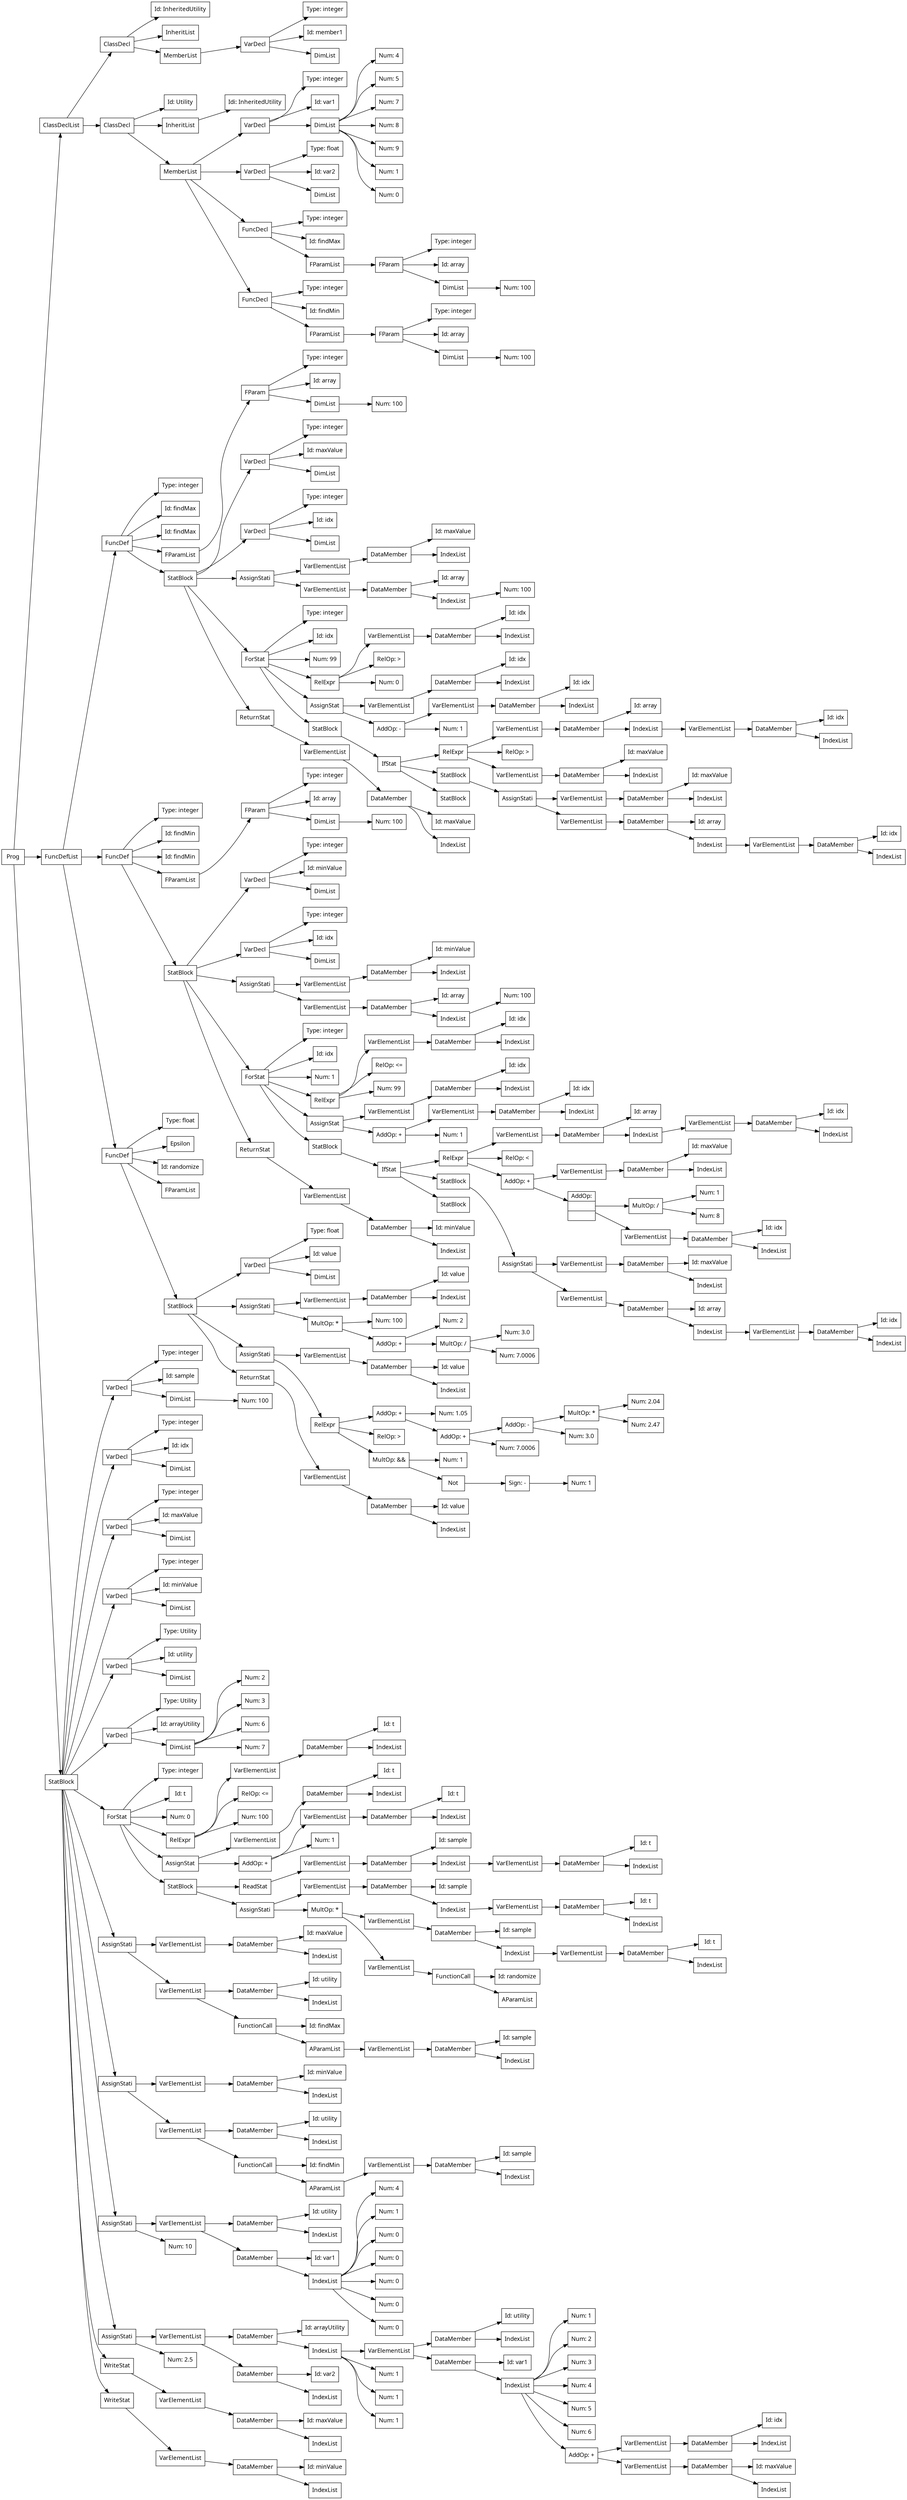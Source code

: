 digraph AST {
	node [shape=record];
node [fontname=Sans];charset="UTF-8" splines=true splines=spline rankdir =LR
	node [label="Prog"] 455;
	node [label="ClassDeclList"] 46;
	node [label="ClassDecl"] 7;
	node [label="Id: InheritedUtility"] 0;
	node [label="InheritList"] 1;
	node [label="MemberList"] 6;
	node [label="VarDecl"] 5;
	node [label="Type: integer"] 2;
	node [label="Id: member1"] 3;
	node [label="DimList"] 4;
	node [label="ClassDecl"] 45;
	node [label="Id: Utility"] 8;
	node [label="InheritList"] 10;
	node [label="Idi: InheritedUtility"] 9;
	node [label="MemberList"] 44;
	node [label="VarDecl"] 21;
	node [label="Type: integer"] 11;
	node [label="Id: var1"] 12;
	node [label="DimList"] 20;
	node [label="Num: 4"] 13;
	node [label="Num: 5"] 14;
	node [label="Num: 7"] 15;
	node [label="Num: 8"] 16;
	node [label="Num: 9"] 17;
	node [label="Num: 1"] 18;
	node [label="Num: 0"] 19;
	node [label="VarDecl"] 25;
	node [label="Type: float"] 22;
	node [label="Id: var2"] 23;
	node [label="DimList"] 24;
	node [label="FuncDecl"] 34;
	node [label="Type: integer"] 26;
	node [label="Id: findMax"] 27;
	node [label="FParamList"] 33;
	node [label="FParam"] 32;
	node [label="Type: integer"] 28;
	node [label="Id: array"] 29;
	node [label="DimList"] 31;
	node [label="Num: 100"] 30;
	node [label="FuncDecl"] 43;
	node [label="Type: integer"] 35;
	node [label="Id: findMin"] 36;
	node [label="FParamList"] 42;
	node [label="FParam"] 41;
	node [label="Type: integer"] 37;
	node [label="Id: array"] 38;
	node [label="DimList"] 40;
	node [label="Num: 100"] 39;
	node [label="FuncDefList"] 278;
	node [label="FuncDef"] 133;
	node [label="Type: integer"] 47;
	node [label="Id: findMax"] 48;
	node [label="Id: findMax"] 49;
	node [label="FParamList"] 55;
	node [label="FParam"] 54;
	node [label="Type: integer"] 50;
	node [label="Id: array"] 51;
	node [label="DimList"] 53;
	node [label="Num: 100"] 52;
	node [label="StatBlock"] 132;
	node [label="VarDecl"] 59;
	node [label="Type: integer"] 56;
	node [label="Id: maxValue"] 57;
	node [label="DimList"] 58;
	node [label="VarDecl"] 63;
	node [label="Type: integer"] 60;
	node [label="Id: idx"] 61;
	node [label="DimList"] 62;
	node [label="AssignStati"] 73;
	node [label="VarElementList"] 67;
	node [label="DataMember"] 66;
	node [label="Id: maxValue"] 64;
	node [label="IndexList"] 65;
	node [label="VarElementList"] 72;
	node [label="DataMember"] 71;
	node [label="Id: array"] 68;
	node [label="IndexList"] 70;
	node [label="Num: 100"] 69;
	node [label="ForStat"] 126;
	node [label="Type: integer"] 74;
	node [label="Id: idx"] 75;
	node [label="Num: 99"] 76;
	node [label="RelExpr"] 83;
	node [label="VarElementList"] 80;
	node [label="DataMember"] 79;
	node [label="Id: idx"] 77;
	node [label="IndexList"] 78;
	node [label="RelOp: \>"] 81;
	node [label="Num: 0"] 82;
	node [label="AssignStat"] 94;
	node [label="VarElementList"] 87;
	node [label="DataMember"] 86;
	node [label="Id: idx"] 84;
	node [label="IndexList"] 85;
	node [label="AddOp: -"] 93;
	node [label="VarElementList"] 91;
	node [label="DataMember"] 90;
	node [label="Id: idx"] 88;
	node [label="IndexList"] 89;
	node [label="Num: 1"] 92;
	node [label="StatBlock"] 125;
	node [label="IfStat"] 124;
	node [label="RelExpr"] 108;
	node [label="VarElementList"] 102;
	node [label="DataMember"] 101;
	node [label="Id: array"] 95;
	node [label="IndexList"] 100;
	node [label="VarElementList"] 99;
	node [label="DataMember"] 98;
	node [label="Id: idx"] 96;
	node [label="IndexList"] 97;
	node [label="RelOp: \>"] 103;
	node [label="VarElementList"] 107;
	node [label="DataMember"] 106;
	node [label="Id: maxValue"] 104;
	node [label="IndexList"] 105;
	node [label="StatBlock"] 122;
	node [label="AssignStati"] 121;
	node [label="VarElementList"] 112;
	node [label="DataMember"] 111;
	node [label="Id: maxValue"] 109;
	node [label="IndexList"] 110;
	node [label="VarElementList"] 120;
	node [label="DataMember"] 119;
	node [label="Id: array"] 113;
	node [label="IndexList"] 118;
	node [label="VarElementList"] 117;
	node [label="DataMember"] 116;
	node [label="Id: idx"] 114;
	node [label="IndexList"] 115;
	node [label="StatBlock"] 123;
	node [label="ReturnStat"] 131;
	node [label="VarElementList"] 130;
	node [label="DataMember"] 129;
	node [label="Id: maxValue"] 127;
	node [label="IndexList"] 128;
	node [label="FuncDef"] 229;
	node [label="Type: integer"] 134;
	node [label="Id: findMin"] 135;
	node [label="Id: findMin"] 136;
	node [label="FParamList"] 142;
	node [label="FParam"] 141;
	node [label="Type: integer"] 137;
	node [label="Id: array"] 138;
	node [label="DimList"] 140;
	node [label="Num: 100"] 139;
	node [label="StatBlock"] 228;
	node [label="VarDecl"] 146;
	node [label="Type: integer"] 143;
	node [label="Id: minValue"] 144;
	node [label="DimList"] 145;
	node [label="VarDecl"] 150;
	node [label="Type: integer"] 147;
	node [label="Id: idx"] 148;
	node [label="DimList"] 149;
	node [label="AssignStati"] 160;
	node [label="VarElementList"] 154;
	node [label="DataMember"] 153;
	node [label="Id: minValue"] 151;
	node [label="IndexList"] 152;
	node [label="VarElementList"] 159;
	node [label="DataMember"] 158;
	node [label="Id: array"] 155;
	node [label="IndexList"] 157;
	node [label="Num: 100"] 156;
	node [label="ForStat"] 222;
	node [label="Type: integer"] 161;
	node [label="Id: idx"] 162;
	node [label="Num: 1"] 163;
	node [label="RelExpr"] 170;
	node [label="VarElementList"] 167;
	node [label="DataMember"] 166;
	node [label="Id: idx"] 164;
	node [label="IndexList"] 165;
	node [label="RelOp: \<="] 168;
	node [label="Num: 99"] 169;
	node [label="AssignStat"] 181;
	node [label="VarElementList"] 174;
	node [label="DataMember"] 173;
	node [label="Id: idx"] 171;
	node [label="IndexList"] 172;
	node [label="AddOp: +"] 180;
	node [label="VarElementList"] 178;
	node [label="DataMember"] 177;
	node [label="Id: idx"] 175;
	node [label="IndexList"] 176;
	node [label="Num: 1"] 179;
	node [label="StatBlock"] 221;
	node [label="IfStat"] 220;
	node [label="RelExpr"] 204;
	node [label="VarElementList"] 189;
	node [label="DataMember"] 188;
	node [label="Id: array"] 182;
	node [label="IndexList"] 187;
	node [label="VarElementList"] 186;
	node [label="DataMember"] 185;
	node [label="Id: idx"] 183;
	node [label="IndexList"] 184;
	node [label="RelOp: \<"] 190;
	node [label="AddOp: +"] 203;
	node [label="VarElementList"] 194;
	node [label="DataMember"] 193;
	node [label="Id: maxValue"] 191;
	node [label="IndexList"] 192;
	node [label="AddOp: ||"] 202;
	node [label="MultOp: /"] 197;
	node [label="Num: 1"] 195;
	node [label="Num: 8"] 196;
	node [label="VarElementList"] 201;
	node [label="DataMember"] 200;
	node [label="Id: idx"] 198;
	node [label="IndexList"] 199;
	node [label="StatBlock"] 218;
	node [label="AssignStati"] 217;
	node [label="VarElementList"] 208;
	node [label="DataMember"] 207;
	node [label="Id: maxValue"] 205;
	node [label="IndexList"] 206;
	node [label="VarElementList"] 216;
	node [label="DataMember"] 215;
	node [label="Id: array"] 209;
	node [label="IndexList"] 214;
	node [label="VarElementList"] 213;
	node [label="DataMember"] 212;
	node [label="Id: idx"] 210;
	node [label="IndexList"] 211;
	node [label="StatBlock"] 219;
	node [label="ReturnStat"] 227;
	node [label="VarElementList"] 226;
	node [label="DataMember"] 225;
	node [label="Id: minValue"] 223;
	node [label="IndexList"] 224;
	node [label="FuncDef"] 277;
	node [label="Type: float"] 230;
	node [label="Epsilon"] 231;
	node [label="Id: randomize"] 232;
	node [label="FParamList"] 233;
	node [label="StatBlock"] 276;
	node [label="VarDecl"] 237;
	node [label="Type: float"] 234;
	node [label="Id: value"] 235;
	node [label="DimList"] 236;
	node [label="AssignStati"] 249;
	node [label="VarElementList"] 241;
	node [label="DataMember"] 240;
	node [label="Id: value"] 238;
	node [label="IndexList"] 239;
	node [label="MultOp: *"] 248;
	node [label="Num: 100"] 242;
	node [label="AddOp: +"] 247;
	node [label="Num: 2"] 243;
	node [label="MultOp: /"] 246;
	node [label="Num: 3.0"] 244;
	node [label="Num: 7.0006"] 245;
	node [label="AssignStati"] 270;
	node [label="VarElementList"] 253;
	node [label="DataMember"] 252;
	node [label="Id: value"] 250;
	node [label="IndexList"] 251;
	node [label="RelExpr"] 269;
	node [label="AddOp: +"] 262;
	node [label="Num: 1.05"] 254;
	node [label="AddOp: +"] 261;
	node [label="AddOp: -"] 259;
	node [label="MultOp: *"] 257;
	node [label="Num: 2.04"] 255;
	node [label="Num: 2.47"] 256;
	node [label="Num: 3.0"] 258;
	node [label="Num: 7.0006"] 260;
	node [label="RelOp: \>"] 263;
	node [label="MultOp: &&"] 268;
	node [label="Num: 1"] 264;
	node [label="Not"] 267;
	node [label="Sign: -"] 266;
	node [label="Num: 1"] 265;
	node [label="ReturnStat"] 275;
	node [label="VarElementList"] 274;
	node [label="DataMember"] 273;
	node [label="Id: value"] 271;
	node [label="IndexList"] 272;
	node [label="StatBlock"] 454;
	node [label="VarDecl"] 283;
	node [label="Type: integer"] 279;
	node [label="Id: sample"] 280;
	node [label="DimList"] 282;
	node [label="Num: 100"] 281;
	node [label="VarDecl"] 287;
	node [label="Type: integer"] 284;
	node [label="Id: idx"] 285;
	node [label="DimList"] 286;
	node [label="VarDecl"] 291;
	node [label="Type: integer"] 288;
	node [label="Id: maxValue"] 289;
	node [label="DimList"] 290;
	node [label="VarDecl"] 295;
	node [label="Type: integer"] 292;
	node [label="Id: minValue"] 293;
	node [label="DimList"] 294;
	node [label="VarDecl"] 299;
	node [label="Type: Utility"] 296;
	node [label="Id: utility"] 297;
	node [label="DimList"] 298;
	node [label="VarDecl"] 307;
	node [label="Type: Utility"] 300;
	node [label="Id: arrayUtility"] 301;
	node [label="DimList"] 306;
	node [label="Num: 2"] 302;
	node [label="Num: 3"] 303;
	node [label="Num: 6"] 304;
	node [label="Num: 7"] 305;
	node [label="ForStat"] 361;
	node [label="Type: integer"] 308;
	node [label="Id: t"] 309;
	node [label="Num: 0"] 310;
	node [label="RelExpr"] 317;
	node [label="VarElementList"] 314;
	node [label="DataMember"] 313;
	node [label="Id: t"] 311;
	node [label="IndexList"] 312;
	node [label="RelOp: \<="] 315;
	node [label="Num: 100"] 316;
	node [label="AssignStat"] 328;
	node [label="VarElementList"] 321;
	node [label="DataMember"] 320;
	node [label="Id: t"] 318;
	node [label="IndexList"] 319;
	node [label="AddOp: +"] 327;
	node [label="VarElementList"] 325;
	node [label="DataMember"] 324;
	node [label="Id: t"] 322;
	node [label="IndexList"] 323;
	node [label="Num: 1"] 326;
	node [label="StatBlock"] 360;
	node [label="ReadStat"] 337;
	node [label="VarElementList"] 336;
	node [label="DataMember"] 335;
	node [label="Id: sample"] 329;
	node [label="IndexList"] 334;
	node [label="VarElementList"] 333;
	node [label="DataMember"] 332;
	node [label="Id: t"] 330;
	node [label="IndexList"] 331;
	node [label="AssignStati"] 359;
	node [label="VarElementList"] 345;
	node [label="DataMember"] 344;
	node [label="Id: sample"] 338;
	node [label="IndexList"] 343;
	node [label="VarElementList"] 342;
	node [label="DataMember"] 341;
	node [label="Id: t"] 339;
	node [label="IndexList"] 340;
	node [label="MultOp: *"] 358;
	node [label="VarElementList"] 353;
	node [label="DataMember"] 352;
	node [label="Id: sample"] 346;
	node [label="IndexList"] 351;
	node [label="VarElementList"] 350;
	node [label="DataMember"] 349;
	node [label="Id: t"] 347;
	node [label="IndexList"] 348;
	node [label="VarElementList"] 357;
	node [label="FunctionCall"] 356;
	node [label="Id: randomize"] 354;
	node [label="AParamList"] 355;
	node [label="AssignStati"] 377;
	node [label="VarElementList"] 365;
	node [label="DataMember"] 364;
	node [label="Id: maxValue"] 362;
	node [label="IndexList"] 363;
	node [label="VarElementList"] 376;
	node [label="DataMember"] 368;
	node [label="Id: utility"] 366;
	node [label="IndexList"] 367;
	node [label="FunctionCall"] 375;
	node [label="Id: findMax"] 369;
	node [label="AParamList"] 374;
	node [label="VarElementList"] 373;
	node [label="DataMember"] 372;
	node [label="Id: sample"] 370;
	node [label="IndexList"] 371;
	node [label="AssignStati"] 393;
	node [label="VarElementList"] 381;
	node [label="DataMember"] 380;
	node [label="Id: minValue"] 378;
	node [label="IndexList"] 379;
	node [label="VarElementList"] 392;
	node [label="DataMember"] 384;
	node [label="Id: utility"] 382;
	node [label="IndexList"] 383;
	node [label="FunctionCall"] 391;
	node [label="Id: findMin"] 385;
	node [label="AParamList"] 390;
	node [label="VarElementList"] 389;
	node [label="DataMember"] 388;
	node [label="Id: sample"] 386;
	node [label="IndexList"] 387;
	node [label="AssignStati"] 409;
	node [label="VarElementList"] 407;
	node [label="DataMember"] 396;
	node [label="Id: utility"] 394;
	node [label="IndexList"] 395;
	node [label="DataMember"] 406;
	node [label="Id: var1"] 397;
	node [label="IndexList"] 405;
	node [label="Num: 4"] 398;
	node [label="Num: 1"] 399;
	node [label="Num: 0"] 400;
	node [label="Num: 0"] 401;
	node [label="Num: 0"] 402;
	node [label="Num: 0"] 403;
	node [label="Num: 0"] 404;
	node [label="Num: 10"] 408;
	node [label="AssignStati"] 443;
	node [label="VarElementList"] 441;
	node [label="DataMember"] 437;
	node [label="Id: arrayUtility"] 410;
	node [label="IndexList"] 436;
	node [label="VarElementList"] 432;
	node [label="DataMember"] 413;
	node [label="Id: utility"] 411;
	node [label="IndexList"] 412;
	node [label="DataMember"] 431;
	node [label="Id: var1"] 414;
	node [label="IndexList"] 430;
	node [label="Num: 1"] 415;
	node [label="Num: 2"] 416;
	node [label="Num: 3"] 417;
	node [label="Num: 4"] 418;
	node [label="Num: 5"] 419;
	node [label="Num: 6"] 420;
	node [label="AddOp: +"] 429;
	node [label="VarElementList"] 424;
	node [label="DataMember"] 423;
	node [label="Id: idx"] 421;
	node [label="IndexList"] 422;
	node [label="VarElementList"] 428;
	node [label="DataMember"] 427;
	node [label="Id: maxValue"] 425;
	node [label="IndexList"] 426;
	node [label="Num: 1"] 433;
	node [label="Num: 1"] 434;
	node [label="Num: 1"] 435;
	node [label="DataMember"] 440;
	node [label="Id: var2"] 438;
	node [label="IndexList"] 439;
	node [label="Num: 2.5"] 442;
	node [label="WriteStat"] 448;
	node [label="VarElementList"] 447;
	node [label="DataMember"] 446;
	node [label="Id: maxValue"] 444;
	node [label="IndexList"] 445;
	node [label="WriteStat"] 453;
	node [label="VarElementList"] 452;
	node [label="DataMember"] 451;
	node [label="Id: minValue"] 449;
	node [label="IndexList"] 450;
	455 -> 46;
	46 -> 7;
	7 -> 0;
	7 -> 1;
	7 -> 6;
	6 -> 5;
	5 -> 2;
	5 -> 3;
	5 -> 4;
	46 -> 45;
	45 -> 8;
	45 -> 10;
	10 -> 9;
	45 -> 44;
	44 -> 21;
	21 -> 11;
	21 -> 12;
	21 -> 20;
	20 -> 13;
	20 -> 14;
	20 -> 15;
	20 -> 16;
	20 -> 17;
	20 -> 18;
	20 -> 19;
	44 -> 25;
	25 -> 22;
	25 -> 23;
	25 -> 24;
	44 -> 34;
	34 -> 26;
	34 -> 27;
	34 -> 33;
	33 -> 32;
	32 -> 28;
	32 -> 29;
	32 -> 31;
	31 -> 30;
	44 -> 43;
	43 -> 35;
	43 -> 36;
	43 -> 42;
	42 -> 41;
	41 -> 37;
	41 -> 38;
	41 -> 40;
	40 -> 39;
	455 -> 278;
	278 -> 133;
	133 -> 47;
	133 -> 48;
	133 -> 49;
	133 -> 55;
	55 -> 54;
	54 -> 50;
	54 -> 51;
	54 -> 53;
	53 -> 52;
	133 -> 132;
	132 -> 59;
	59 -> 56;
	59 -> 57;
	59 -> 58;
	132 -> 63;
	63 -> 60;
	63 -> 61;
	63 -> 62;
	132 -> 73;
	73 -> 67;
	67 -> 66;
	66 -> 64;
	66 -> 65;
	73 -> 72;
	72 -> 71;
	71 -> 68;
	71 -> 70;
	70 -> 69;
	132 -> 126;
	126 -> 74;
	126 -> 75;
	126 -> 76;
	126 -> 83;
	83 -> 80;
	80 -> 79;
	79 -> 77;
	79 -> 78;
	83 -> 81;
	83 -> 82;
	126 -> 94;
	94 -> 87;
	87 -> 86;
	86 -> 84;
	86 -> 85;
	94 -> 93;
	93 -> 91;
	91 -> 90;
	90 -> 88;
	90 -> 89;
	93 -> 92;
	126 -> 125;
	125 -> 124;
	124 -> 108;
	108 -> 102;
	102 -> 101;
	101 -> 95;
	101 -> 100;
	100 -> 99;
	99 -> 98;
	98 -> 96;
	98 -> 97;
	108 -> 103;
	108 -> 107;
	107 -> 106;
	106 -> 104;
	106 -> 105;
	124 -> 122;
	122 -> 121;
	121 -> 112;
	112 -> 111;
	111 -> 109;
	111 -> 110;
	121 -> 120;
	120 -> 119;
	119 -> 113;
	119 -> 118;
	118 -> 117;
	117 -> 116;
	116 -> 114;
	116 -> 115;
	124 -> 123;
	132 -> 131;
	131 -> 130;
	130 -> 129;
	129 -> 127;
	129 -> 128;
	278 -> 229;
	229 -> 134;
	229 -> 135;
	229 -> 136;
	229 -> 142;
	142 -> 141;
	141 -> 137;
	141 -> 138;
	141 -> 140;
	140 -> 139;
	229 -> 228;
	228 -> 146;
	146 -> 143;
	146 -> 144;
	146 -> 145;
	228 -> 150;
	150 -> 147;
	150 -> 148;
	150 -> 149;
	228 -> 160;
	160 -> 154;
	154 -> 153;
	153 -> 151;
	153 -> 152;
	160 -> 159;
	159 -> 158;
	158 -> 155;
	158 -> 157;
	157 -> 156;
	228 -> 222;
	222 -> 161;
	222 -> 162;
	222 -> 163;
	222 -> 170;
	170 -> 167;
	167 -> 166;
	166 -> 164;
	166 -> 165;
	170 -> 168;
	170 -> 169;
	222 -> 181;
	181 -> 174;
	174 -> 173;
	173 -> 171;
	173 -> 172;
	181 -> 180;
	180 -> 178;
	178 -> 177;
	177 -> 175;
	177 -> 176;
	180 -> 179;
	222 -> 221;
	221 -> 220;
	220 -> 204;
	204 -> 189;
	189 -> 188;
	188 -> 182;
	188 -> 187;
	187 -> 186;
	186 -> 185;
	185 -> 183;
	185 -> 184;
	204 -> 190;
	204 -> 203;
	203 -> 194;
	194 -> 193;
	193 -> 191;
	193 -> 192;
	203 -> 202;
	202 -> 197;
	197 -> 195;
	197 -> 196;
	202 -> 201;
	201 -> 200;
	200 -> 198;
	200 -> 199;
	220 -> 218;
	218 -> 217;
	217 -> 208;
	208 -> 207;
	207 -> 205;
	207 -> 206;
	217 -> 216;
	216 -> 215;
	215 -> 209;
	215 -> 214;
	214 -> 213;
	213 -> 212;
	212 -> 210;
	212 -> 211;
	220 -> 219;
	228 -> 227;
	227 -> 226;
	226 -> 225;
	225 -> 223;
	225 -> 224;
	278 -> 277;
	277 -> 230;
	277 -> 231;
	277 -> 232;
	277 -> 233;
	277 -> 276;
	276 -> 237;
	237 -> 234;
	237 -> 235;
	237 -> 236;
	276 -> 249;
	249 -> 241;
	241 -> 240;
	240 -> 238;
	240 -> 239;
	249 -> 248;
	248 -> 242;
	248 -> 247;
	247 -> 243;
	247 -> 246;
	246 -> 244;
	246 -> 245;
	276 -> 270;
	270 -> 253;
	253 -> 252;
	252 -> 250;
	252 -> 251;
	270 -> 269;
	269 -> 262;
	262 -> 254;
	262 -> 261;
	261 -> 259;
	259 -> 257;
	257 -> 255;
	257 -> 256;
	259 -> 258;
	261 -> 260;
	269 -> 263;
	269 -> 268;
	268 -> 264;
	268 -> 267;
	267 -> 266;
	266 -> 265;
	276 -> 275;
	275 -> 274;
	274 -> 273;
	273 -> 271;
	273 -> 272;
	455 -> 454;
	454 -> 283;
	283 -> 279;
	283 -> 280;
	283 -> 282;
	282 -> 281;
	454 -> 287;
	287 -> 284;
	287 -> 285;
	287 -> 286;
	454 -> 291;
	291 -> 288;
	291 -> 289;
	291 -> 290;
	454 -> 295;
	295 -> 292;
	295 -> 293;
	295 -> 294;
	454 -> 299;
	299 -> 296;
	299 -> 297;
	299 -> 298;
	454 -> 307;
	307 -> 300;
	307 -> 301;
	307 -> 306;
	306 -> 302;
	306 -> 303;
	306 -> 304;
	306 -> 305;
	454 -> 361;
	361 -> 308;
	361 -> 309;
	361 -> 310;
	361 -> 317;
	317 -> 314;
	314 -> 313;
	313 -> 311;
	313 -> 312;
	317 -> 315;
	317 -> 316;
	361 -> 328;
	328 -> 321;
	321 -> 320;
	320 -> 318;
	320 -> 319;
	328 -> 327;
	327 -> 325;
	325 -> 324;
	324 -> 322;
	324 -> 323;
	327 -> 326;
	361 -> 360;
	360 -> 337;
	337 -> 336;
	336 -> 335;
	335 -> 329;
	335 -> 334;
	334 -> 333;
	333 -> 332;
	332 -> 330;
	332 -> 331;
	360 -> 359;
	359 -> 345;
	345 -> 344;
	344 -> 338;
	344 -> 343;
	343 -> 342;
	342 -> 341;
	341 -> 339;
	341 -> 340;
	359 -> 358;
	358 -> 353;
	353 -> 352;
	352 -> 346;
	352 -> 351;
	351 -> 350;
	350 -> 349;
	349 -> 347;
	349 -> 348;
	358 -> 357;
	357 -> 356;
	356 -> 354;
	356 -> 355;
	454 -> 377;
	377 -> 365;
	365 -> 364;
	364 -> 362;
	364 -> 363;
	377 -> 376;
	376 -> 368;
	368 -> 366;
	368 -> 367;
	376 -> 375;
	375 -> 369;
	375 -> 374;
	374 -> 373;
	373 -> 372;
	372 -> 370;
	372 -> 371;
	454 -> 393;
	393 -> 381;
	381 -> 380;
	380 -> 378;
	380 -> 379;
	393 -> 392;
	392 -> 384;
	384 -> 382;
	384 -> 383;
	392 -> 391;
	391 -> 385;
	391 -> 390;
	390 -> 389;
	389 -> 388;
	388 -> 386;
	388 -> 387;
	454 -> 409;
	409 -> 407;
	407 -> 396;
	396 -> 394;
	396 -> 395;
	407 -> 406;
	406 -> 397;
	406 -> 405;
	405 -> 398;
	405 -> 399;
	405 -> 400;
	405 -> 401;
	405 -> 402;
	405 -> 403;
	405 -> 404;
	409 -> 408;
	454 -> 443;
	443 -> 441;
	441 -> 437;
	437 -> 410;
	437 -> 436;
	436 -> 432;
	432 -> 413;
	413 -> 411;
	413 -> 412;
	432 -> 431;
	431 -> 414;
	431 -> 430;
	430 -> 415;
	430 -> 416;
	430 -> 417;
	430 -> 418;
	430 -> 419;
	430 -> 420;
	430 -> 429;
	429 -> 424;
	424 -> 423;
	423 -> 421;
	423 -> 422;
	429 -> 428;
	428 -> 427;
	427 -> 425;
	427 -> 426;
	436 -> 433;
	436 -> 434;
	436 -> 435;
	441 -> 440;
	440 -> 438;
	440 -> 439;
	443 -> 442;
	454 -> 448;
	448 -> 447;
	447 -> 446;
	446 -> 444;
	446 -> 445;
	454 -> 453;
	453 -> 452;
	452 -> 451;
	451 -> 449;
	451 -> 450;
}
